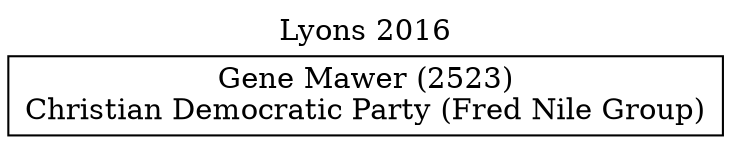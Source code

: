 // House preference flow
digraph "Gene Mawer (2523)_Lyons_2016" {
	graph [label="Lyons 2016" labelloc=t mclimit=2]
	node [shape=box]
	"Gene Mawer (2523)" [label="Gene Mawer (2523)
Christian Democratic Party (Fred Nile Group)"]
}
